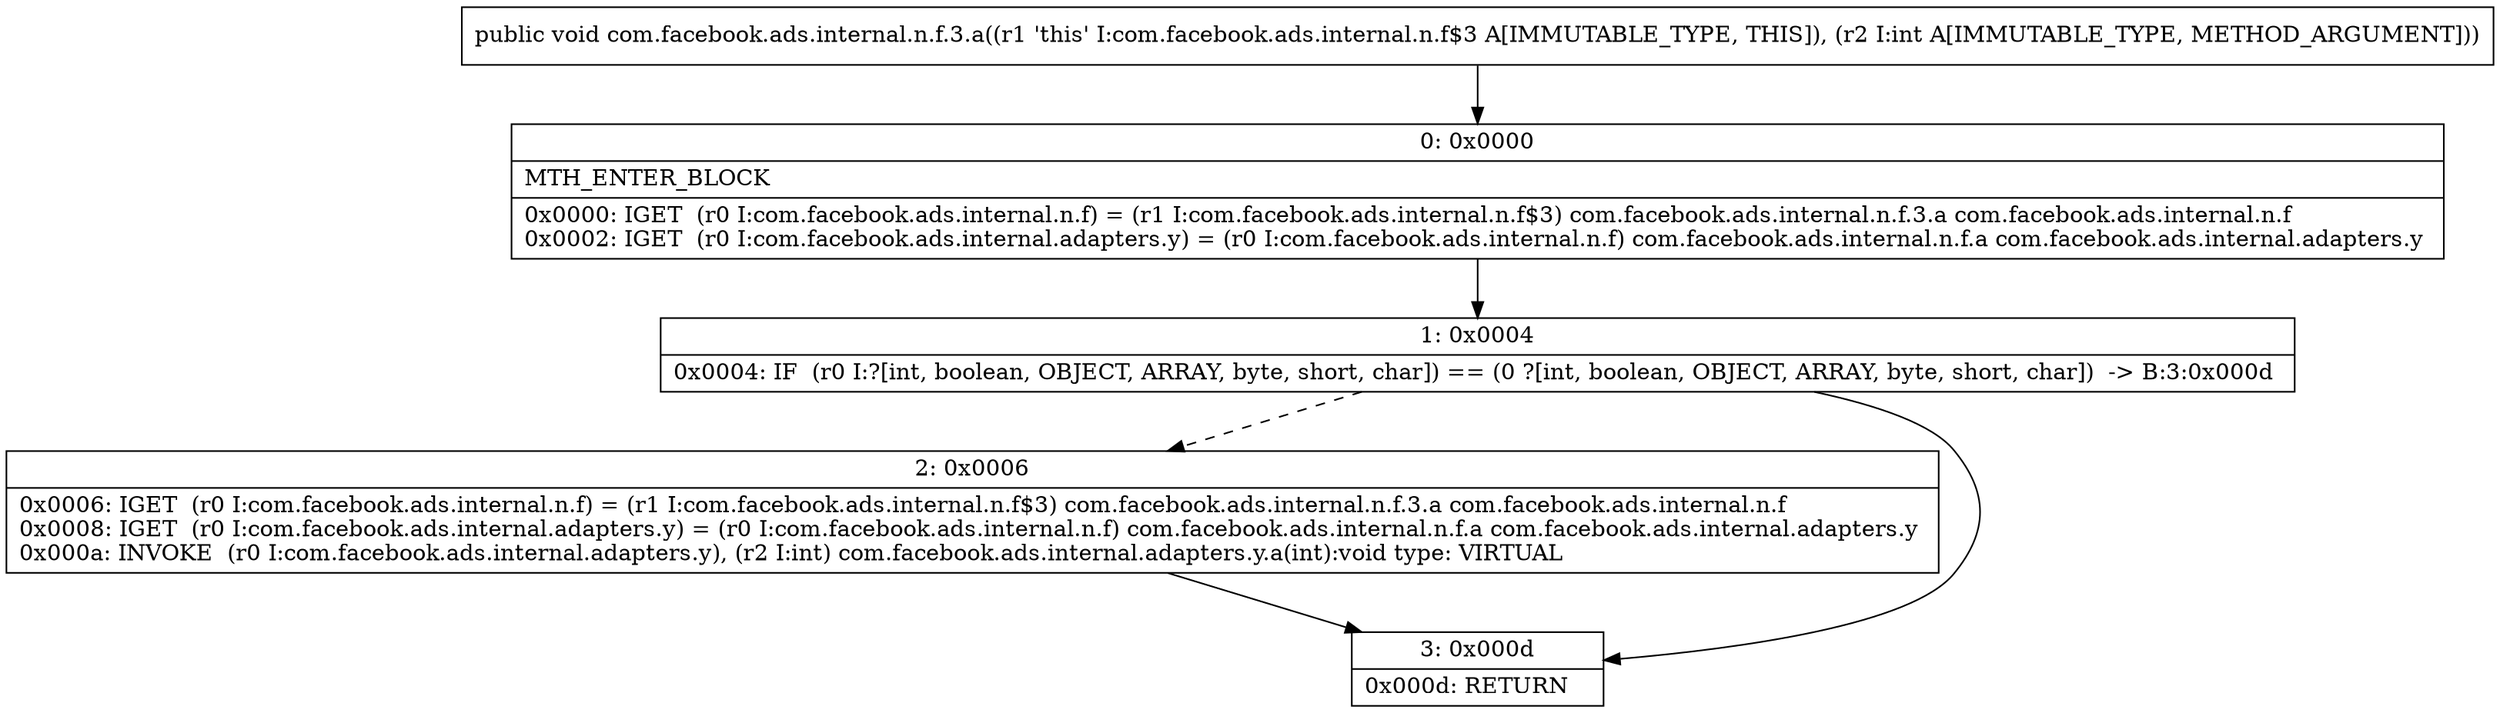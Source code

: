 digraph "CFG forcom.facebook.ads.internal.n.f.3.a(I)V" {
Node_0 [shape=record,label="{0\:\ 0x0000|MTH_ENTER_BLOCK\l|0x0000: IGET  (r0 I:com.facebook.ads.internal.n.f) = (r1 I:com.facebook.ads.internal.n.f$3) com.facebook.ads.internal.n.f.3.a com.facebook.ads.internal.n.f \l0x0002: IGET  (r0 I:com.facebook.ads.internal.adapters.y) = (r0 I:com.facebook.ads.internal.n.f) com.facebook.ads.internal.n.f.a com.facebook.ads.internal.adapters.y \l}"];
Node_1 [shape=record,label="{1\:\ 0x0004|0x0004: IF  (r0 I:?[int, boolean, OBJECT, ARRAY, byte, short, char]) == (0 ?[int, boolean, OBJECT, ARRAY, byte, short, char])  \-\> B:3:0x000d \l}"];
Node_2 [shape=record,label="{2\:\ 0x0006|0x0006: IGET  (r0 I:com.facebook.ads.internal.n.f) = (r1 I:com.facebook.ads.internal.n.f$3) com.facebook.ads.internal.n.f.3.a com.facebook.ads.internal.n.f \l0x0008: IGET  (r0 I:com.facebook.ads.internal.adapters.y) = (r0 I:com.facebook.ads.internal.n.f) com.facebook.ads.internal.n.f.a com.facebook.ads.internal.adapters.y \l0x000a: INVOKE  (r0 I:com.facebook.ads.internal.adapters.y), (r2 I:int) com.facebook.ads.internal.adapters.y.a(int):void type: VIRTUAL \l}"];
Node_3 [shape=record,label="{3\:\ 0x000d|0x000d: RETURN   \l}"];
MethodNode[shape=record,label="{public void com.facebook.ads.internal.n.f.3.a((r1 'this' I:com.facebook.ads.internal.n.f$3 A[IMMUTABLE_TYPE, THIS]), (r2 I:int A[IMMUTABLE_TYPE, METHOD_ARGUMENT])) }"];
MethodNode -> Node_0;
Node_0 -> Node_1;
Node_1 -> Node_2[style=dashed];
Node_1 -> Node_3;
Node_2 -> Node_3;
}

